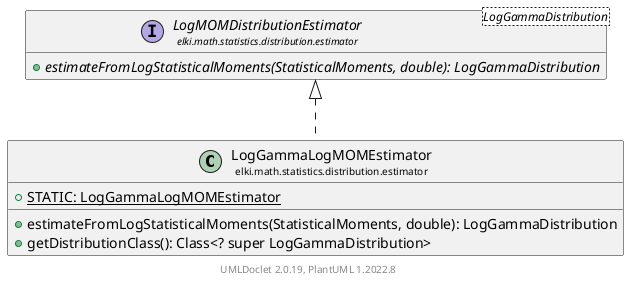 @startuml
    remove .*\.(Instance|Par|Parameterizer|Factory)$
    set namespaceSeparator none
    hide empty fields
    hide empty methods

    class "<size:14>LogGammaLogMOMEstimator\n<size:10>elki.math.statistics.distribution.estimator" as elki.math.statistics.distribution.estimator.LogGammaLogMOMEstimator [[LogGammaLogMOMEstimator.html]] {
        {static} +STATIC: LogGammaLogMOMEstimator
        +estimateFromLogStatisticalMoments(StatisticalMoments, double): LogGammaDistribution
        +getDistributionClass(): Class<? super LogGammaDistribution>
    }

    interface "<size:14>LogMOMDistributionEstimator\n<size:10>elki.math.statistics.distribution.estimator" as elki.math.statistics.distribution.estimator.LogMOMDistributionEstimator<LogGammaDistribution> [[LogMOMDistributionEstimator.html]] {
        {abstract} +estimateFromLogStatisticalMoments(StatisticalMoments, double): LogGammaDistribution
    }
    class "<size:14>LogGammaLogMOMEstimator.Par\n<size:10>elki.math.statistics.distribution.estimator" as elki.math.statistics.distribution.estimator.LogGammaLogMOMEstimator.Par [[LogGammaLogMOMEstimator.Par.html]]

    elki.math.statistics.distribution.estimator.LogMOMDistributionEstimator <|.. elki.math.statistics.distribution.estimator.LogGammaLogMOMEstimator
    elki.math.statistics.distribution.estimator.LogGammaLogMOMEstimator +-- elki.math.statistics.distribution.estimator.LogGammaLogMOMEstimator.Par

    center footer UMLDoclet 2.0.19, PlantUML 1.2022.8
@enduml
